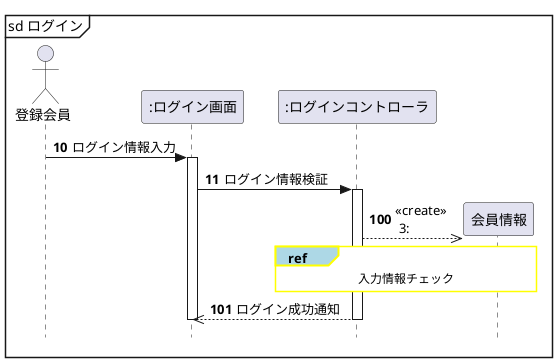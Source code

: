 @startuml
    hide footbox
    Actor 登録会員 as member
    participant ":ログイン画面" as login
    participant ":ログインコントローラ" as control
    participant "会員情報" as entity
    
    'メッセージに自動で番号を降る
    autonumber 10
    ' 厳密なUMLに準拠する
    skinparam style strictuml

    ' refの枠線
    skinparam sequenceReferenceBorderColor yellow
    ' refの背景色
    skinparam sequenceReferenceBackgroundColor white
    skinparam sequenceReferenceHeaderBackgroundColor lightblue
    
    mainframe sd ログイン
    
    member -> login : ログイン情報入力
    activate login
        login -> control : ログイン情報検証
        
        activate control
        create entity
        autonumber 100
        control -->> entity :<<create>>\n 3:

        ref over control, entity
        入力情報チェック
        end ref

        login <<-- control : ログイン成功通知
        
        deactivate control
    deactivate login
@enduml